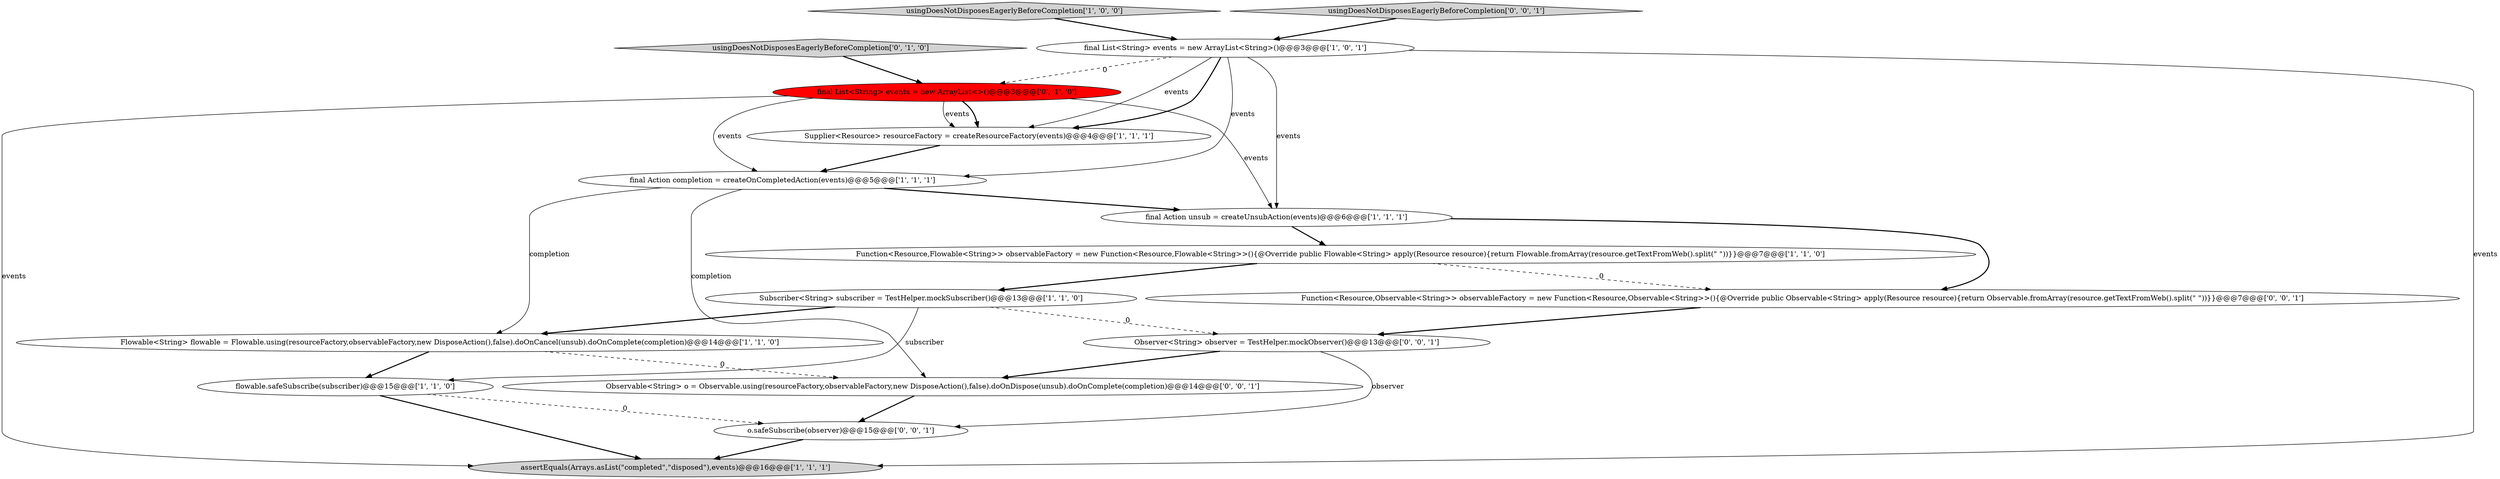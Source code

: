 digraph {
13 [style = filled, label = "Function<Resource,Observable<String>> observableFactory = new Function<Resource,Observable<String>>(){@Override public Observable<String> apply(Resource resource){return Observable.fromArray(resource.getTextFromWeb().split(\" \"))}}@@@7@@@['0', '0', '1']", fillcolor = white, shape = ellipse image = "AAA0AAABBB3BBB"];
15 [style = filled, label = "o.safeSubscribe(observer)@@@15@@@['0', '0', '1']", fillcolor = white, shape = ellipse image = "AAA0AAABBB3BBB"];
8 [style = filled, label = "Flowable<String> flowable = Flowable.using(resourceFactory,observableFactory,new DisposeAction(),false).doOnCancel(unsub).doOnComplete(completion)@@@14@@@['1', '1', '0']", fillcolor = white, shape = ellipse image = "AAA0AAABBB1BBB"];
1 [style = filled, label = "final Action completion = createOnCompletedAction(events)@@@5@@@['1', '1', '1']", fillcolor = white, shape = ellipse image = "AAA0AAABBB1BBB"];
6 [style = filled, label = "Supplier<Resource> resourceFactory = createResourceFactory(events)@@@4@@@['1', '1', '1']", fillcolor = white, shape = ellipse image = "AAA0AAABBB1BBB"];
14 [style = filled, label = "Observable<String> o = Observable.using(resourceFactory,observableFactory,new DisposeAction(),false).doOnDispose(unsub).doOnComplete(completion)@@@14@@@['0', '0', '1']", fillcolor = white, shape = ellipse image = "AAA0AAABBB3BBB"];
11 [style = filled, label = "usingDoesNotDisposesEagerlyBeforeCompletion['0', '1', '0']", fillcolor = lightgray, shape = diamond image = "AAA0AAABBB2BBB"];
4 [style = filled, label = "usingDoesNotDisposesEagerlyBeforeCompletion['1', '0', '0']", fillcolor = lightgray, shape = diamond image = "AAA0AAABBB1BBB"];
12 [style = filled, label = "usingDoesNotDisposesEagerlyBeforeCompletion['0', '0', '1']", fillcolor = lightgray, shape = diamond image = "AAA0AAABBB3BBB"];
0 [style = filled, label = "Subscriber<String> subscriber = TestHelper.mockSubscriber()@@@13@@@['1', '1', '0']", fillcolor = white, shape = ellipse image = "AAA0AAABBB1BBB"];
7 [style = filled, label = "final Action unsub = createUnsubAction(events)@@@6@@@['1', '1', '1']", fillcolor = white, shape = ellipse image = "AAA0AAABBB1BBB"];
16 [style = filled, label = "Observer<String> observer = TestHelper.mockObserver()@@@13@@@['0', '0', '1']", fillcolor = white, shape = ellipse image = "AAA0AAABBB3BBB"];
5 [style = filled, label = "Function<Resource,Flowable<String>> observableFactory = new Function<Resource,Flowable<String>>(){@Override public Flowable<String> apply(Resource resource){return Flowable.fromArray(resource.getTextFromWeb().split(\" \"))}}@@@7@@@['1', '1', '0']", fillcolor = white, shape = ellipse image = "AAA0AAABBB1BBB"];
3 [style = filled, label = "assertEquals(Arrays.asList(\"completed\",\"disposed\"),events)@@@16@@@['1', '1', '1']", fillcolor = lightgray, shape = ellipse image = "AAA0AAABBB1BBB"];
2 [style = filled, label = "flowable.safeSubscribe(subscriber)@@@15@@@['1', '1', '0']", fillcolor = white, shape = ellipse image = "AAA0AAABBB1BBB"];
10 [style = filled, label = "final List<String> events = new ArrayList<>()@@@3@@@['0', '1', '0']", fillcolor = red, shape = ellipse image = "AAA1AAABBB2BBB"];
9 [style = filled, label = "final List<String> events = new ArrayList<String>()@@@3@@@['1', '0', '1']", fillcolor = white, shape = ellipse image = "AAA0AAABBB1BBB"];
7->13 [style = bold, label=""];
5->13 [style = dashed, label="0"];
4->9 [style = bold, label=""];
16->15 [style = solid, label="observer"];
9->10 [style = dashed, label="0"];
9->3 [style = solid, label="events"];
2->3 [style = bold, label=""];
0->16 [style = dashed, label="0"];
9->1 [style = solid, label="events"];
9->6 [style = solid, label="events"];
1->8 [style = solid, label="completion"];
8->14 [style = dashed, label="0"];
15->3 [style = bold, label=""];
12->9 [style = bold, label=""];
1->7 [style = bold, label=""];
9->7 [style = solid, label="events"];
10->6 [style = bold, label=""];
13->16 [style = bold, label=""];
9->6 [style = bold, label=""];
2->15 [style = dashed, label="0"];
6->1 [style = bold, label=""];
7->5 [style = bold, label=""];
5->0 [style = bold, label=""];
8->2 [style = bold, label=""];
11->10 [style = bold, label=""];
10->3 [style = solid, label="events"];
0->8 [style = bold, label=""];
10->7 [style = solid, label="events"];
16->14 [style = bold, label=""];
10->6 [style = solid, label="events"];
14->15 [style = bold, label=""];
0->2 [style = solid, label="subscriber"];
10->1 [style = solid, label="events"];
1->14 [style = solid, label="completion"];
}

